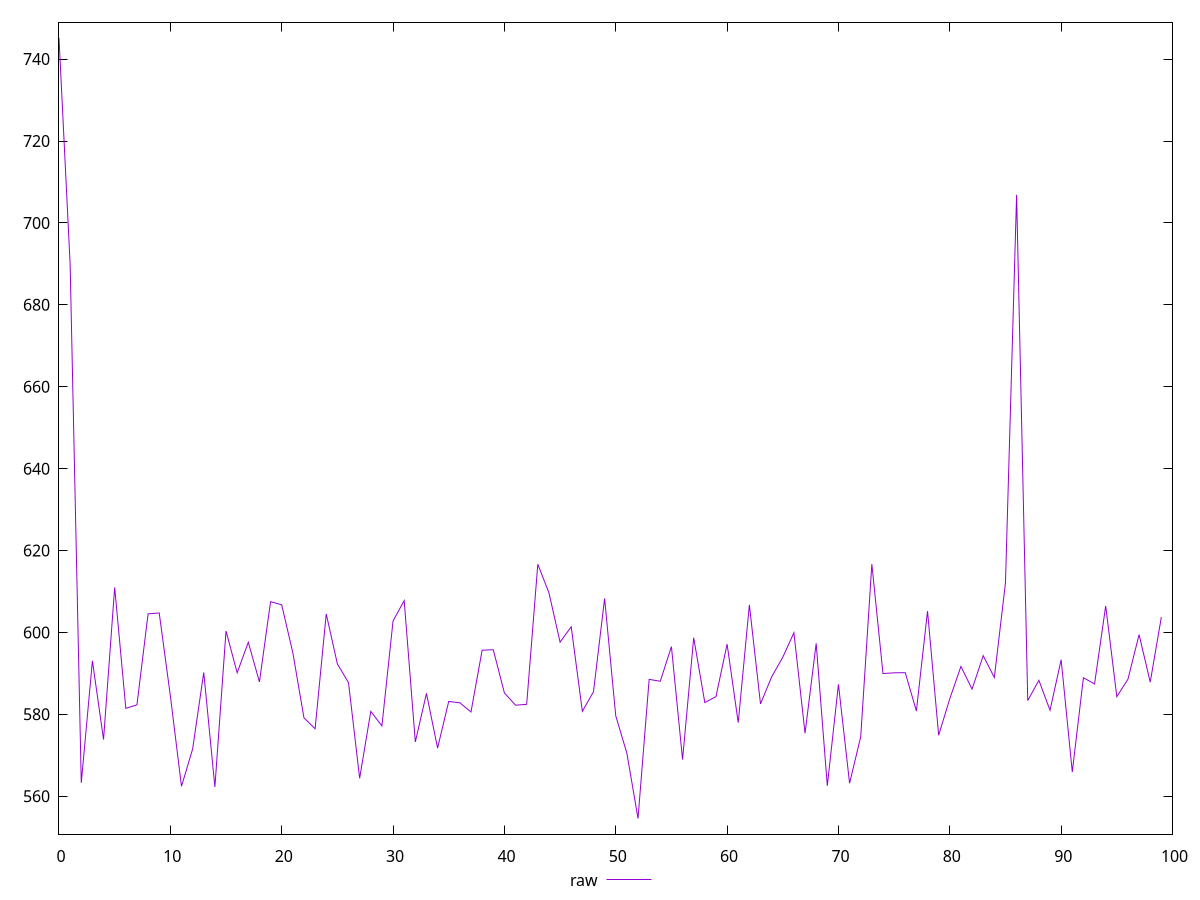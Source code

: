 reset
set terminal svg size 640, 490 enhanced background rgb 'white'
set output "report_00007_2020-12-11T15:55:29.892Z/bootup-time/samples/pages/raw/values.svg"

$raw <<EOF
0 745.1760000000008
1 689.8800000000008
2 563.2800000000007
3 593.0680000000004
4 573.8560000000002
5 610.988000000001
6 581.4640000000009
7 582.3200000000002
8 604.5400000000004
9 604.7560000000008
10 584.5400000000002
11 562.4200000000005
12 571.5240000000003
13 590.2320000000005
14 562.2640000000006
15 600.3480000000004
16 590.1520000000007
17 597.6080000000002
18 587.9240000000004
19 607.5200000000002
20 606.7440000000004
21 595.0360000000007
22 579.1360000000006
23 576.4840000000005
24 604.5160000000003
25 592.3160000000005
26 587.7400000000004
27 564.3840000000002
28 580.7280000000003
29 577.1840000000003
30 602.8120000000001
31 607.7720000000003
32 573.2680000000007
33 585.1160000000004
34 571.7720000000005
35 583.1600000000007
36 582.8160000000007
37 580.5800000000008
38 595.6640000000002
39 595.7760000000009
40 585.2360000000007
41 582.2360000000007
42 582.4480000000007
43 616.6560000000004
44 609.6720000000007
45 597.6240000000004
46 601.3880000000007
47 580.7400000000007
48 585.5120000000007
49 608.3040000000008
50 579.6360000000002
51 570.5080000000005
52 554.5640000000004
53 588.5440000000006
54 588.0800000000005
55 596.5360000000003
56 568.9680000000005
57 598.7160000000008
58 582.8680000000005
59 584.3280000000002
60 597.1400000000003
61 577.9760000000006
62 606.7400000000007
63 582.5440000000003
64 589.1560000000005
65 593.9400000000003
66 599.9320000000005
67 575.3800000000002
68 597.324000000001
69 562.5600000000004
70 587.3280000000005
71 563.1760000000005
72 574.5320000000004
73 616.6800000000002
74 589.9680000000003
75 590.1400000000007
76 590.1720000000003
77 580.8240000000006
78 605.2120000000003
79 574.9000000000004
80 583.8280000000007
81 591.7040000000001
82 586.1520000000005
83 594.3320000000006
84 589.0000000000005
85 612.1200000000003
86 706.8520000000008
87 583.3680000000003
88 588.3160000000003
89 580.9960000000007
90 593.3360000000005
91 565.9360000000005
92 588.9440000000006
93 587.4240000000008
94 606.4760000000003
95 584.3160000000003
96 588.5800000000008
97 599.4640000000004
98 587.8680000000002
99 603.7680000000001
EOF

set key outside below
set yrange [550.7517600000004:748.9882400000008]

plot \
  $raw title "raw" with line, \


reset